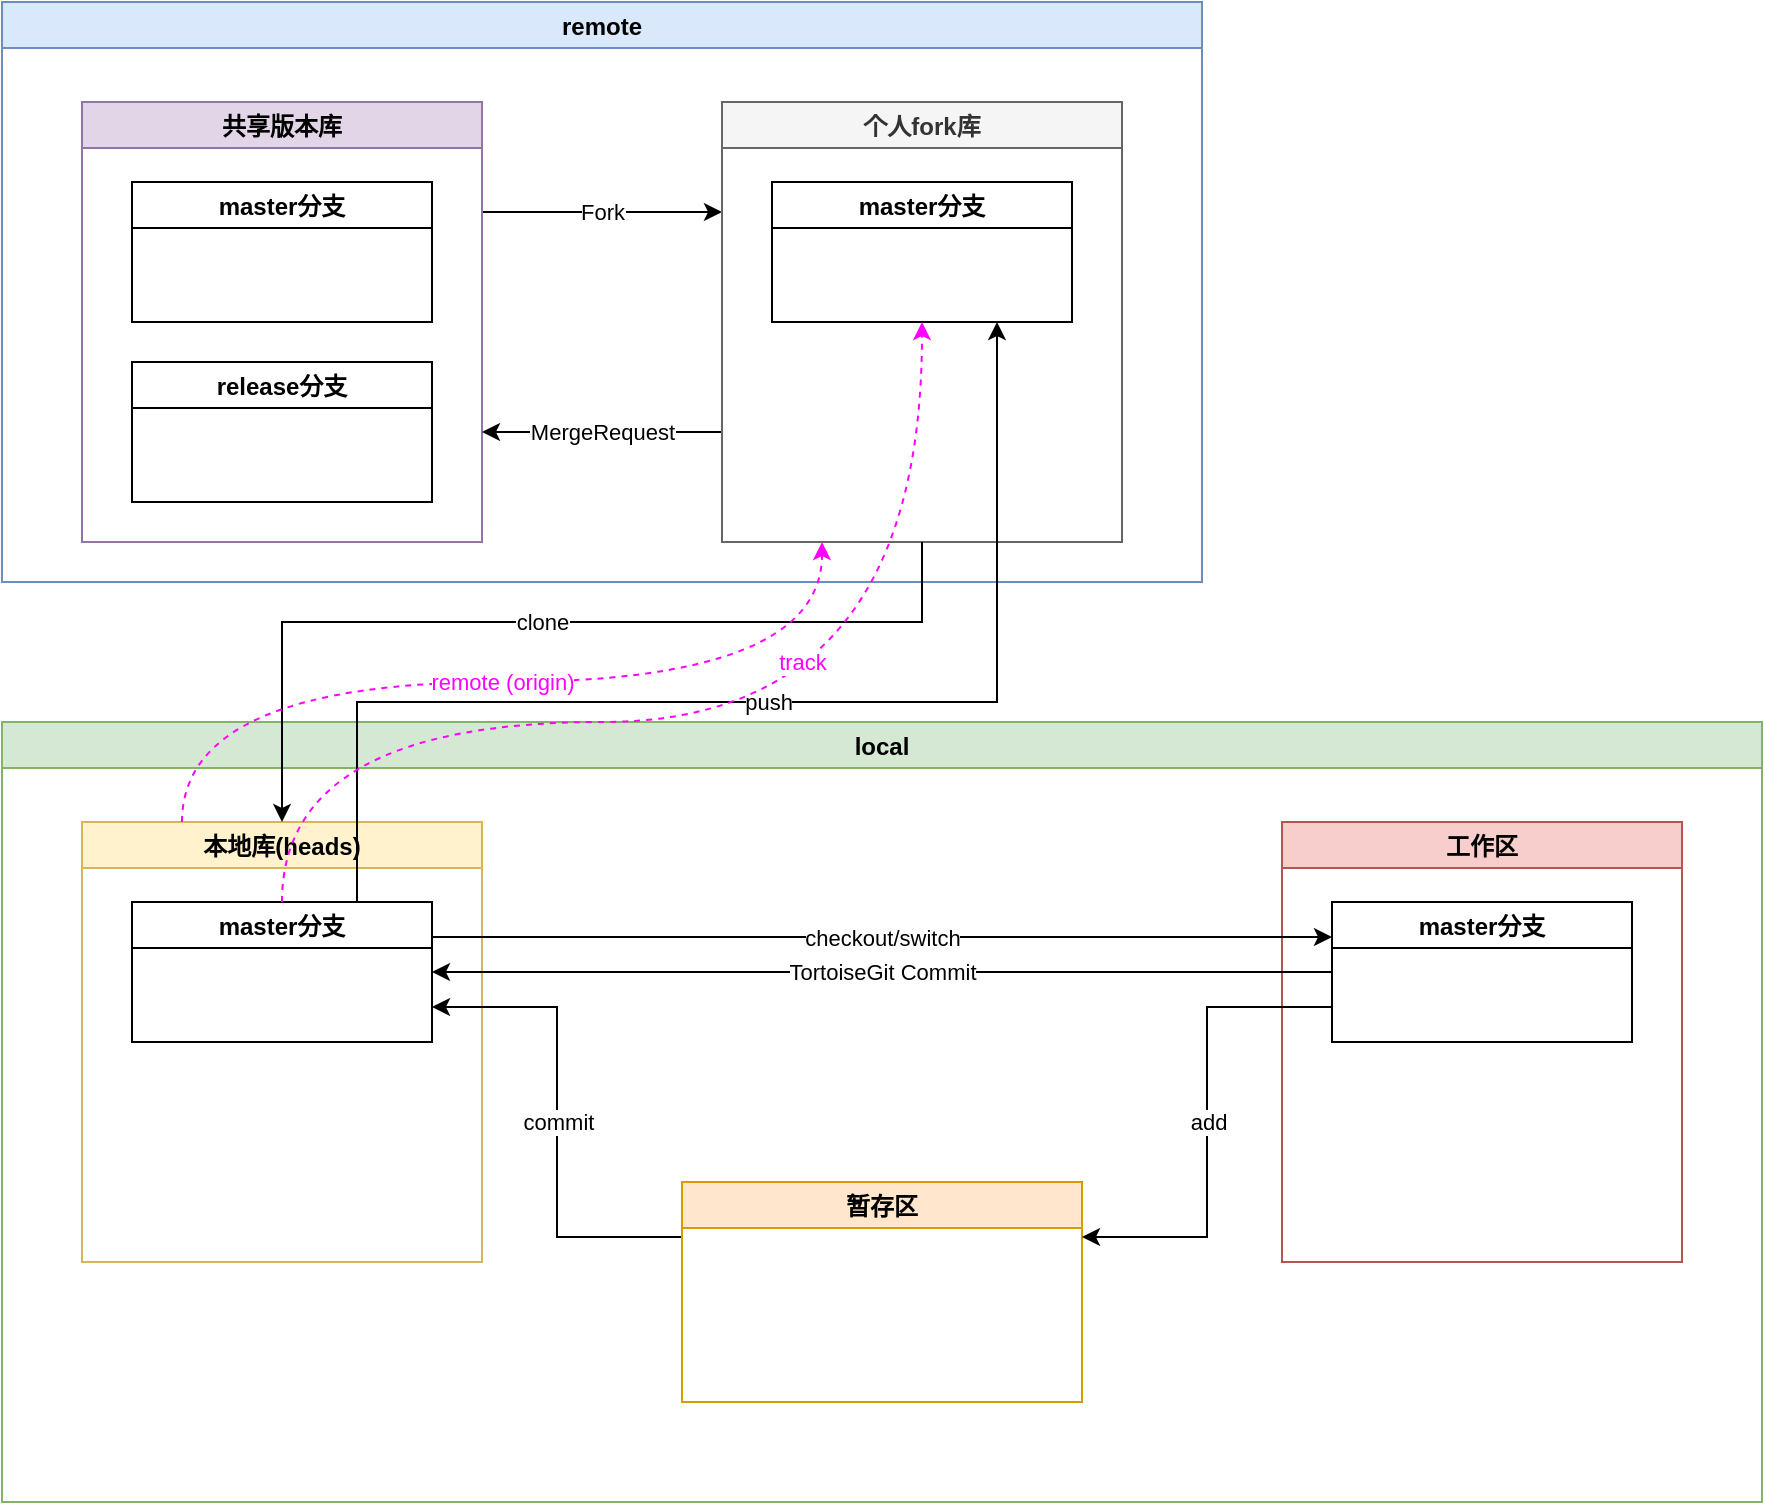 <mxfile version="16.1.0" type="github">
  <diagram id="NaEb7eJQa-QKAy5xCqQO" name="第 1 页">
    <mxGraphModel dx="1422" dy="762" grid="1" gridSize="10" guides="1" tooltips="1" connect="1" arrows="1" fold="1" page="1" pageScale="1" pageWidth="1169" pageHeight="827" math="0" shadow="0">
      <root>
        <mxCell id="0" />
        <mxCell id="1" parent="0" />
        <mxCell id="h9Qk-xgom7_sQPxiCuEm-5" value="remote" style="swimlane;fillColor=#dae8fc;strokeColor=#6c8ebf;" vertex="1" parent="1">
          <mxGeometry x="80" y="40" width="600" height="290" as="geometry">
            <mxRectangle x="270" y="60" width="130" height="23" as="alternateBounds" />
          </mxGeometry>
        </mxCell>
        <mxCell id="h9Qk-xgom7_sQPxiCuEm-9" value="Fork" style="edgeStyle=orthogonalEdgeStyle;rounded=0;orthogonalLoop=1;jettySize=auto;html=1;exitX=1;exitY=0.25;exitDx=0;exitDy=0;entryX=0;entryY=0.25;entryDx=0;entryDy=0;" edge="1" parent="h9Qk-xgom7_sQPxiCuEm-5" source="h9Qk-xgom7_sQPxiCuEm-7" target="h9Qk-xgom7_sQPxiCuEm-8">
          <mxGeometry relative="1" as="geometry" />
        </mxCell>
        <mxCell id="h9Qk-xgom7_sQPxiCuEm-7" value="共享版本库" style="swimlane;fillColor=#e1d5e7;strokeColor=#9673a6;" vertex="1" parent="h9Qk-xgom7_sQPxiCuEm-5">
          <mxGeometry x="40" y="50" width="200" height="220" as="geometry" />
        </mxCell>
        <mxCell id="h9Qk-xgom7_sQPxiCuEm-12" value="master分支" style="swimlane;" vertex="1" parent="h9Qk-xgom7_sQPxiCuEm-7">
          <mxGeometry x="25" y="40" width="150" height="70" as="geometry" />
        </mxCell>
        <mxCell id="h9Qk-xgom7_sQPxiCuEm-13" value="release分支" style="swimlane;" vertex="1" parent="h9Qk-xgom7_sQPxiCuEm-7">
          <mxGeometry x="25" y="130" width="150" height="70" as="geometry" />
        </mxCell>
        <mxCell id="h9Qk-xgom7_sQPxiCuEm-10" value="MergeRequest" style="edgeStyle=orthogonalEdgeStyle;rounded=0;orthogonalLoop=1;jettySize=auto;html=1;exitX=0;exitY=0.75;exitDx=0;exitDy=0;entryX=1;entryY=0.75;entryDx=0;entryDy=0;" edge="1" parent="h9Qk-xgom7_sQPxiCuEm-5" source="h9Qk-xgom7_sQPxiCuEm-8" target="h9Qk-xgom7_sQPxiCuEm-7">
          <mxGeometry relative="1" as="geometry" />
        </mxCell>
        <mxCell id="h9Qk-xgom7_sQPxiCuEm-8" value="个人fork库" style="swimlane;fillColor=#f5f5f5;strokeColor=#666666;fontColor=#333333;" vertex="1" parent="h9Qk-xgom7_sQPxiCuEm-5">
          <mxGeometry x="360" y="50" width="200" height="220" as="geometry" />
        </mxCell>
        <mxCell id="h9Qk-xgom7_sQPxiCuEm-14" value="master分支" style="swimlane;" vertex="1" parent="h9Qk-xgom7_sQPxiCuEm-8">
          <mxGeometry x="25" y="40" width="150" height="70" as="geometry" />
        </mxCell>
        <mxCell id="h9Qk-xgom7_sQPxiCuEm-6" value="local" style="swimlane;fillColor=#d5e8d4;strokeColor=#82b366;" vertex="1" parent="1">
          <mxGeometry x="80" y="400" width="880" height="390" as="geometry">
            <mxRectangle x="270" y="60" width="130" height="23" as="alternateBounds" />
          </mxGeometry>
        </mxCell>
        <mxCell id="h9Qk-xgom7_sQPxiCuEm-15" value="本地库(heads)" style="swimlane;fillColor=#fff2cc;strokeColor=#d6b656;" vertex="1" parent="h9Qk-xgom7_sQPxiCuEm-6">
          <mxGeometry x="40" y="50" width="200" height="220" as="geometry" />
        </mxCell>
        <mxCell id="h9Qk-xgom7_sQPxiCuEm-16" value="master分支" style="swimlane;" vertex="1" parent="h9Qk-xgom7_sQPxiCuEm-15">
          <mxGeometry x="25" y="40" width="150" height="70" as="geometry" />
        </mxCell>
        <mxCell id="h9Qk-xgom7_sQPxiCuEm-17" value="工作区" style="swimlane;fillColor=#f8cecc;strokeColor=#b85450;" vertex="1" parent="h9Qk-xgom7_sQPxiCuEm-6">
          <mxGeometry x="640" y="50" width="200" height="220" as="geometry" />
        </mxCell>
        <mxCell id="h9Qk-xgom7_sQPxiCuEm-18" value="master分支" style="swimlane;" vertex="1" parent="h9Qk-xgom7_sQPxiCuEm-17">
          <mxGeometry x="25" y="40" width="150" height="70" as="geometry" />
        </mxCell>
        <mxCell id="h9Qk-xgom7_sQPxiCuEm-21" value="checkout/switch" style="edgeStyle=orthogonalEdgeStyle;rounded=0;orthogonalLoop=1;jettySize=auto;html=1;exitX=1;exitY=0.25;exitDx=0;exitDy=0;entryX=0;entryY=0.25;entryDx=0;entryDy=0;" edge="1" parent="h9Qk-xgom7_sQPxiCuEm-6" source="h9Qk-xgom7_sQPxiCuEm-16" target="h9Qk-xgom7_sQPxiCuEm-18">
          <mxGeometry relative="1" as="geometry" />
        </mxCell>
        <mxCell id="h9Qk-xgom7_sQPxiCuEm-27" value="commit" style="edgeStyle=orthogonalEdgeStyle;rounded=0;orthogonalLoop=1;jettySize=auto;html=1;exitX=0;exitY=0.25;exitDx=0;exitDy=0;entryX=1;entryY=0.75;entryDx=0;entryDy=0;" edge="1" parent="h9Qk-xgom7_sQPxiCuEm-6" source="h9Qk-xgom7_sQPxiCuEm-24" target="h9Qk-xgom7_sQPxiCuEm-16">
          <mxGeometry relative="1" as="geometry" />
        </mxCell>
        <mxCell id="h9Qk-xgom7_sQPxiCuEm-24" value="暂存区" style="swimlane;fillColor=#ffe6cc;strokeColor=#d79b00;" vertex="1" parent="h9Qk-xgom7_sQPxiCuEm-6">
          <mxGeometry x="340" y="230" width="200" height="110" as="geometry" />
        </mxCell>
        <mxCell id="h9Qk-xgom7_sQPxiCuEm-26" value="add" style="edgeStyle=orthogonalEdgeStyle;rounded=0;orthogonalLoop=1;jettySize=auto;html=1;exitX=0;exitY=0.75;exitDx=0;exitDy=0;entryX=1;entryY=0.25;entryDx=0;entryDy=0;" edge="1" parent="h9Qk-xgom7_sQPxiCuEm-6" source="h9Qk-xgom7_sQPxiCuEm-18" target="h9Qk-xgom7_sQPxiCuEm-24">
          <mxGeometry relative="1" as="geometry" />
        </mxCell>
        <mxCell id="h9Qk-xgom7_sQPxiCuEm-28" value="TortoiseGit Commit" style="edgeStyle=orthogonalEdgeStyle;rounded=0;orthogonalLoop=1;jettySize=auto;html=1;exitX=0;exitY=0.5;exitDx=0;exitDy=0;entryX=1;entryY=0.5;entryDx=0;entryDy=0;" edge="1" parent="h9Qk-xgom7_sQPxiCuEm-6" source="h9Qk-xgom7_sQPxiCuEm-18" target="h9Qk-xgom7_sQPxiCuEm-16">
          <mxGeometry relative="1" as="geometry" />
        </mxCell>
        <mxCell id="h9Qk-xgom7_sQPxiCuEm-19" value="clone" style="edgeStyle=orthogonalEdgeStyle;rounded=0;orthogonalLoop=1;jettySize=auto;html=1;exitX=0.5;exitY=1;exitDx=0;exitDy=0;entryX=0.5;entryY=0;entryDx=0;entryDy=0;" edge="1" parent="1" source="h9Qk-xgom7_sQPxiCuEm-8" target="h9Qk-xgom7_sQPxiCuEm-15">
          <mxGeometry relative="1" as="geometry">
            <Array as="points">
              <mxPoint x="540" y="350" />
              <mxPoint x="220" y="350" />
            </Array>
          </mxGeometry>
        </mxCell>
        <mxCell id="h9Qk-xgom7_sQPxiCuEm-29" value="push" style="edgeStyle=orthogonalEdgeStyle;rounded=0;orthogonalLoop=1;jettySize=auto;html=1;exitX=0.75;exitY=0;exitDx=0;exitDy=0;entryX=0.75;entryY=1;entryDx=0;entryDy=0;" edge="1" parent="1" source="h9Qk-xgom7_sQPxiCuEm-16" target="h9Qk-xgom7_sQPxiCuEm-14">
          <mxGeometry relative="1" as="geometry">
            <Array as="points">
              <mxPoint x="258" y="390" />
              <mxPoint x="578" y="390" />
            </Array>
          </mxGeometry>
        </mxCell>
        <mxCell id="h9Qk-xgom7_sQPxiCuEm-30" value="track" style="edgeStyle=orthogonalEdgeStyle;rounded=0;orthogonalLoop=1;jettySize=auto;html=1;exitX=0.5;exitY=0;exitDx=0;exitDy=0;entryX=0.5;entryY=1;entryDx=0;entryDy=0;curved=1;dashed=1;strokeColor=#FF00FF;fontColor=#FF00FF;" edge="1" parent="1" source="h9Qk-xgom7_sQPxiCuEm-16" target="h9Qk-xgom7_sQPxiCuEm-14">
          <mxGeometry x="0.147" y="30" relative="1" as="geometry">
            <Array as="points">
              <mxPoint x="220" y="400" />
              <mxPoint x="540" y="400" />
            </Array>
            <mxPoint as="offset" />
          </mxGeometry>
        </mxCell>
        <mxCell id="h9Qk-xgom7_sQPxiCuEm-31" value="remote (origin)" style="edgeStyle=orthogonalEdgeStyle;curved=1;rounded=0;orthogonalLoop=1;jettySize=auto;html=1;exitX=0.25;exitY=0;exitDx=0;exitDy=0;entryX=0.25;entryY=1;entryDx=0;entryDy=0;dashed=1;fontColor=#FF00FF;strokeColor=#FF00FF;" edge="1" parent="1" source="h9Qk-xgom7_sQPxiCuEm-15" target="h9Qk-xgom7_sQPxiCuEm-8">
          <mxGeometry relative="1" as="geometry" />
        </mxCell>
      </root>
    </mxGraphModel>
  </diagram>
</mxfile>
